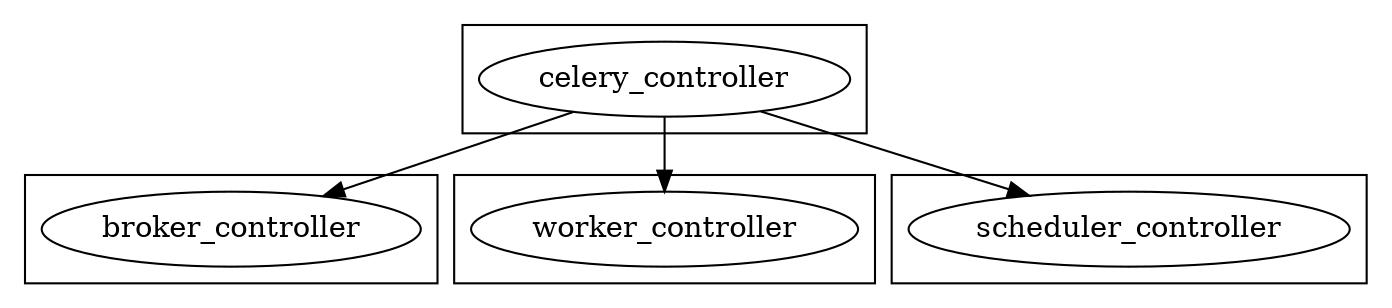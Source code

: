 digraph "celery-operator" {

  subgraph cluster {
    celery_controller;
  }

  subgraph cluster_0 {
    broker_controller;
  }
  
  subgraph cluster_1 {
    worker_controller;
  }
  
  subgraph cluster_2 {
    scheduler_controller;
  }

  celery_controller -> broker_controller;
  celery_controller -> worker_controller;
  celery_controller -> scheduler_controller;

}
